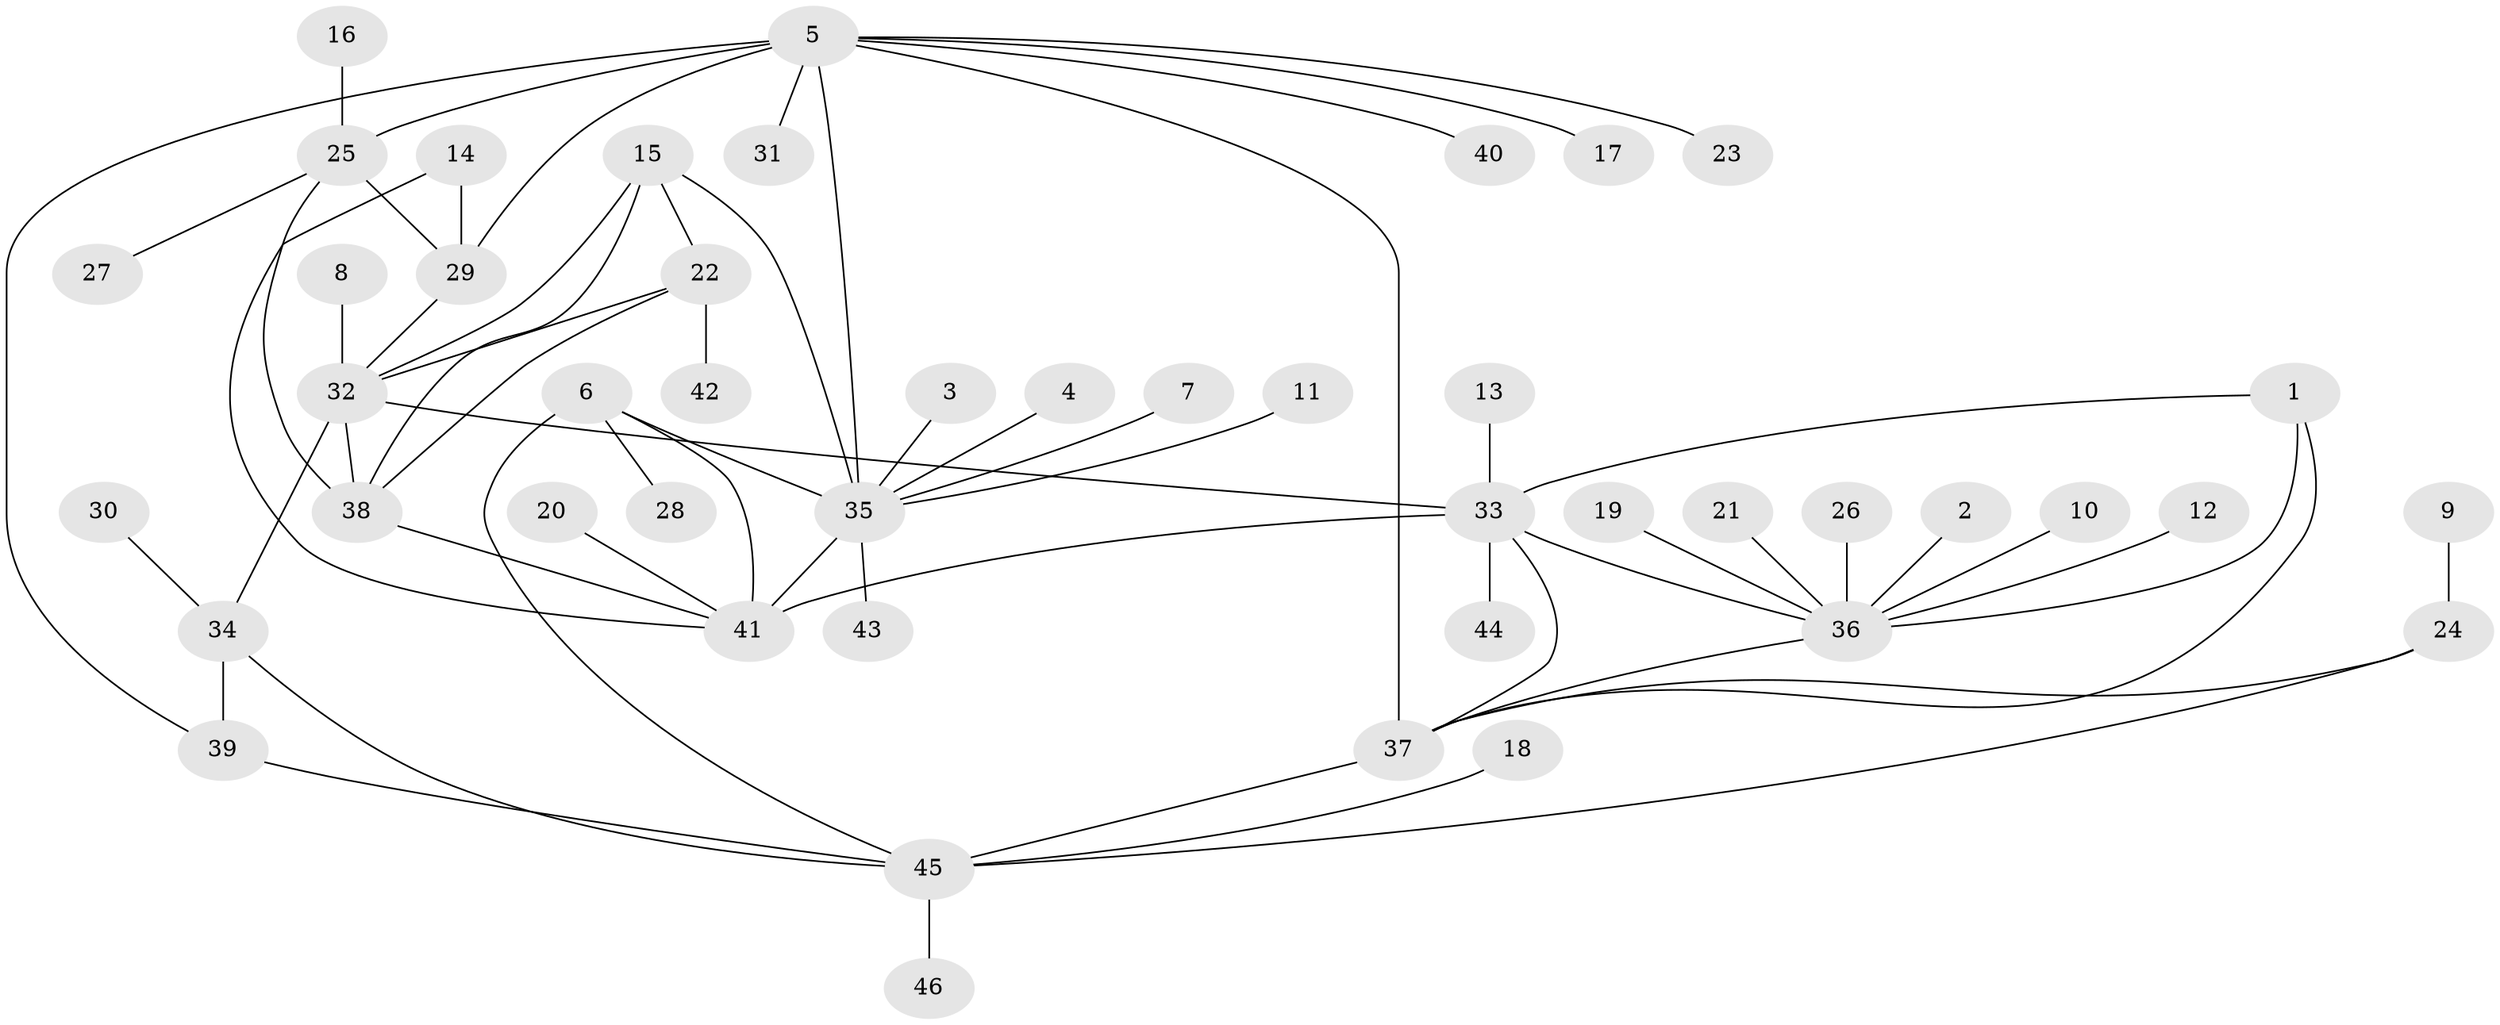 // original degree distribution, {9: 0.021739130434782608, 5: 0.03260869565217391, 7: 0.043478260869565216, 6: 0.043478260869565216, 8: 0.03260869565217391, 4: 0.021739130434782608, 10: 0.021739130434782608, 3: 0.08695652173913043, 1: 0.5543478260869565, 2: 0.14130434782608695}
// Generated by graph-tools (version 1.1) at 2025/26/03/09/25 03:26:45]
// undirected, 46 vertices, 64 edges
graph export_dot {
graph [start="1"]
  node [color=gray90,style=filled];
  1;
  2;
  3;
  4;
  5;
  6;
  7;
  8;
  9;
  10;
  11;
  12;
  13;
  14;
  15;
  16;
  17;
  18;
  19;
  20;
  21;
  22;
  23;
  24;
  25;
  26;
  27;
  28;
  29;
  30;
  31;
  32;
  33;
  34;
  35;
  36;
  37;
  38;
  39;
  40;
  41;
  42;
  43;
  44;
  45;
  46;
  1 -- 33 [weight=1.0];
  1 -- 36 [weight=1.0];
  1 -- 37 [weight=1.0];
  2 -- 36 [weight=1.0];
  3 -- 35 [weight=1.0];
  4 -- 35 [weight=1.0];
  5 -- 17 [weight=1.0];
  5 -- 23 [weight=1.0];
  5 -- 25 [weight=2.0];
  5 -- 29 [weight=2.0];
  5 -- 31 [weight=1.0];
  5 -- 35 [weight=1.0];
  5 -- 37 [weight=2.0];
  5 -- 39 [weight=1.0];
  5 -- 40 [weight=1.0];
  6 -- 28 [weight=1.0];
  6 -- 35 [weight=2.0];
  6 -- 41 [weight=1.0];
  6 -- 45 [weight=1.0];
  7 -- 35 [weight=1.0];
  8 -- 32 [weight=1.0];
  9 -- 24 [weight=1.0];
  10 -- 36 [weight=1.0];
  11 -- 35 [weight=1.0];
  12 -- 36 [weight=1.0];
  13 -- 33 [weight=1.0];
  14 -- 29 [weight=1.0];
  14 -- 41 [weight=1.0];
  15 -- 22 [weight=1.0];
  15 -- 32 [weight=1.0];
  15 -- 35 [weight=1.0];
  15 -- 38 [weight=1.0];
  16 -- 25 [weight=1.0];
  18 -- 45 [weight=1.0];
  19 -- 36 [weight=1.0];
  20 -- 41 [weight=1.0];
  21 -- 36 [weight=1.0];
  22 -- 32 [weight=1.0];
  22 -- 38 [weight=1.0];
  22 -- 42 [weight=1.0];
  24 -- 37 [weight=1.0];
  24 -- 45 [weight=1.0];
  25 -- 27 [weight=1.0];
  25 -- 29 [weight=1.0];
  25 -- 38 [weight=1.0];
  26 -- 36 [weight=1.0];
  29 -- 32 [weight=1.0];
  30 -- 34 [weight=1.0];
  32 -- 33 [weight=1.0];
  32 -- 34 [weight=1.0];
  32 -- 38 [weight=2.0];
  33 -- 36 [weight=1.0];
  33 -- 37 [weight=1.0];
  33 -- 41 [weight=1.0];
  33 -- 44 [weight=1.0];
  34 -- 39 [weight=2.0];
  34 -- 45 [weight=2.0];
  35 -- 41 [weight=2.0];
  35 -- 43 [weight=1.0];
  36 -- 37 [weight=1.0];
  37 -- 45 [weight=2.0];
  38 -- 41 [weight=1.0];
  39 -- 45 [weight=1.0];
  45 -- 46 [weight=1.0];
}
